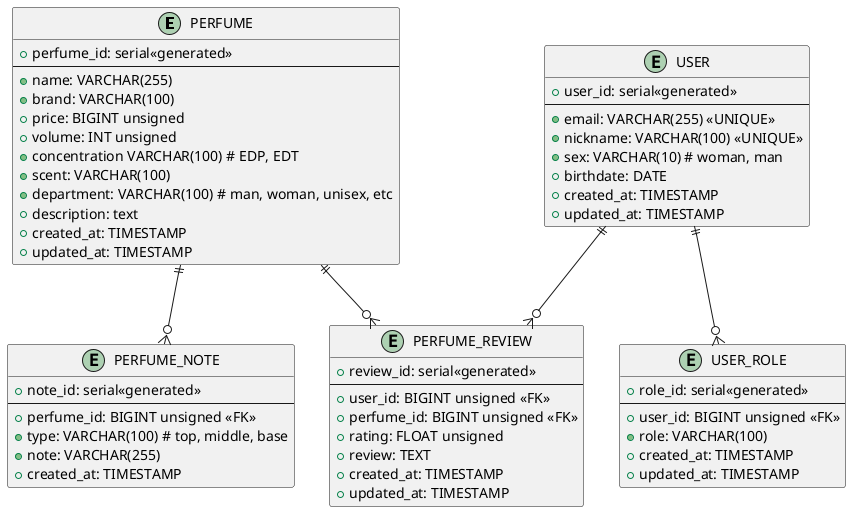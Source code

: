 @startuml

entity PERFUME {
    + perfume_id: serial<<generated>>
    ---
    + name: VARCHAR(255)
    + brand: VARCHAR(100)
    + price: BIGINT unsigned
    + volume: INT unsigned
    + concentration VARCHAR(100) # EDP, EDT
    + scent: VARCHAR(100)
    + department: VARCHAR(100) # man, woman, unisex, etc
    + description: text
    + created_at: TIMESTAMP
    + updated_at: TIMESTAMP
}

entity PERFUME_NOTE {
    + note_id: serial<<generated>>
    ---
    + perfume_id: BIGINT unsigned <<FK>>
    + type: VARCHAR(100) # top, middle, base
    + note: VARCHAR(255)
    + created_at: TIMESTAMP
}

entity PERFUME_REVIEW {
    + review_id: serial<<generated>>
    ---
    + user_id: BIGINT unsigned <<FK>>
    + perfume_id: BIGINT unsigned <<FK>>
    + rating: FLOAT unsigned
    + review: TEXT
    + created_at: TIMESTAMP
    + updated_at: TIMESTAMP
}

entity USER {
    + user_id: serial<<generated>>
    ---
    + email: VARCHAR(255) <<UNIQUE>>
    + nickname: VARCHAR(100) <<UNIQUE>>
    + sex: VARCHAR(10) # woman, man
    + birthdate: DATE
    + created_at: TIMESTAMP
    + updated_at: TIMESTAMP
}

entity USER_ROLE {
    + role_id: serial<<generated>>
    ---
    + user_id: BIGINT unsigned <<FK>>
    + role: VARCHAR(100)
    + created_at: TIMESTAMP
    + updated_at: TIMESTAMP
}

PERFUME ||--o{ PERFUME_NOTE
PERFUME ||--o{ PERFUME_REVIEW

USER ||--o{ PERFUME_REVIEW
USER ||--o{ USER_ROLE


@enduml
